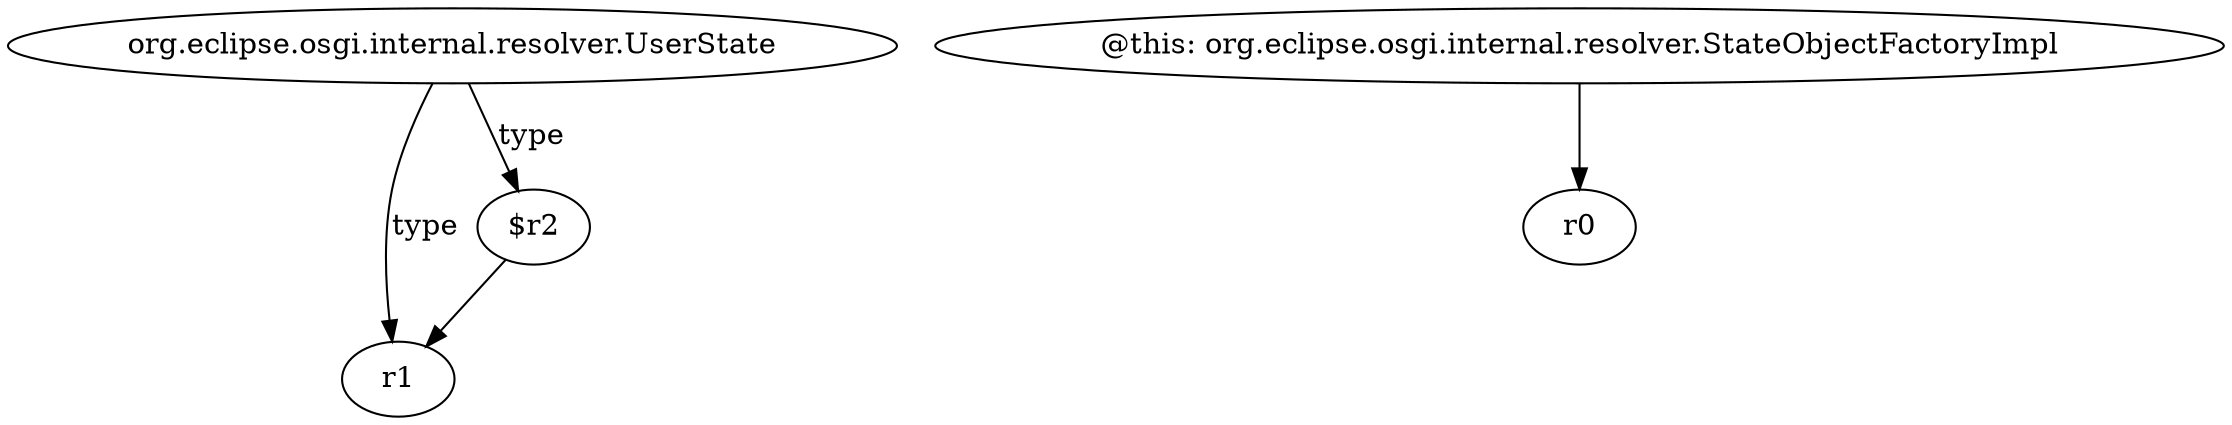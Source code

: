 digraph g {
0[label="org.eclipse.osgi.internal.resolver.UserState"]
1[label="r1"]
0->1[label="type"]
2[label="$r2"]
0->2[label="type"]
3[label="@this: org.eclipse.osgi.internal.resolver.StateObjectFactoryImpl"]
4[label="r0"]
3->4[label=""]
2->1[label=""]
}